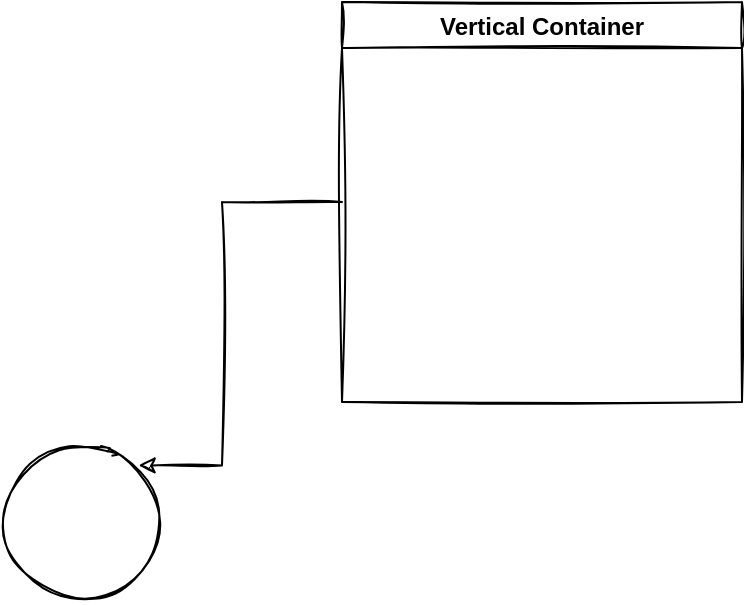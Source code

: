 <mxfile version="15.9.1" type="github">
  <diagram id="sVWOUBkFFkkpcYAL9rzh" name="Page-1">
    <mxGraphModel dx="1777" dy="1026" grid="1" gridSize="10" guides="1" tooltips="1" connect="1" arrows="1" fold="1" page="1" pageScale="1" pageWidth="827" pageHeight="1169" math="0" shadow="0">
      <root>
        <mxCell id="0" />
        <mxCell id="1" parent="0" />
        <mxCell id="Ix2QWwk84AKu4-zZsO6r-1" value="" style="ellipse;whiteSpace=wrap;html=1;aspect=fixed;sketch=1;" parent="1" vertex="1">
          <mxGeometry x="280" y="530" width="80" height="80" as="geometry" />
        </mxCell>
        <mxCell id="AnlqMQM0o5zAZ9U2vgeo-2" style="edgeStyle=orthogonalEdgeStyle;rounded=0;orthogonalLoop=1;jettySize=auto;html=1;exitX=0;exitY=0.5;exitDx=0;exitDy=0;entryX=1;entryY=0;entryDx=0;entryDy=0;sketch=1;" edge="1" parent="1" source="AnlqMQM0o5zAZ9U2vgeo-1" target="Ix2QWwk84AKu4-zZsO6r-1">
          <mxGeometry relative="1" as="geometry">
            <Array as="points">
              <mxPoint x="390" y="410" />
              <mxPoint x="390" y="542" />
            </Array>
          </mxGeometry>
        </mxCell>
        <mxCell id="AnlqMQM0o5zAZ9U2vgeo-1" value="Vertical Container" style="swimlane;sketch=1;" vertex="1" parent="1">
          <mxGeometry x="450" y="310" width="200" height="200" as="geometry" />
        </mxCell>
      </root>
    </mxGraphModel>
  </diagram>
</mxfile>

